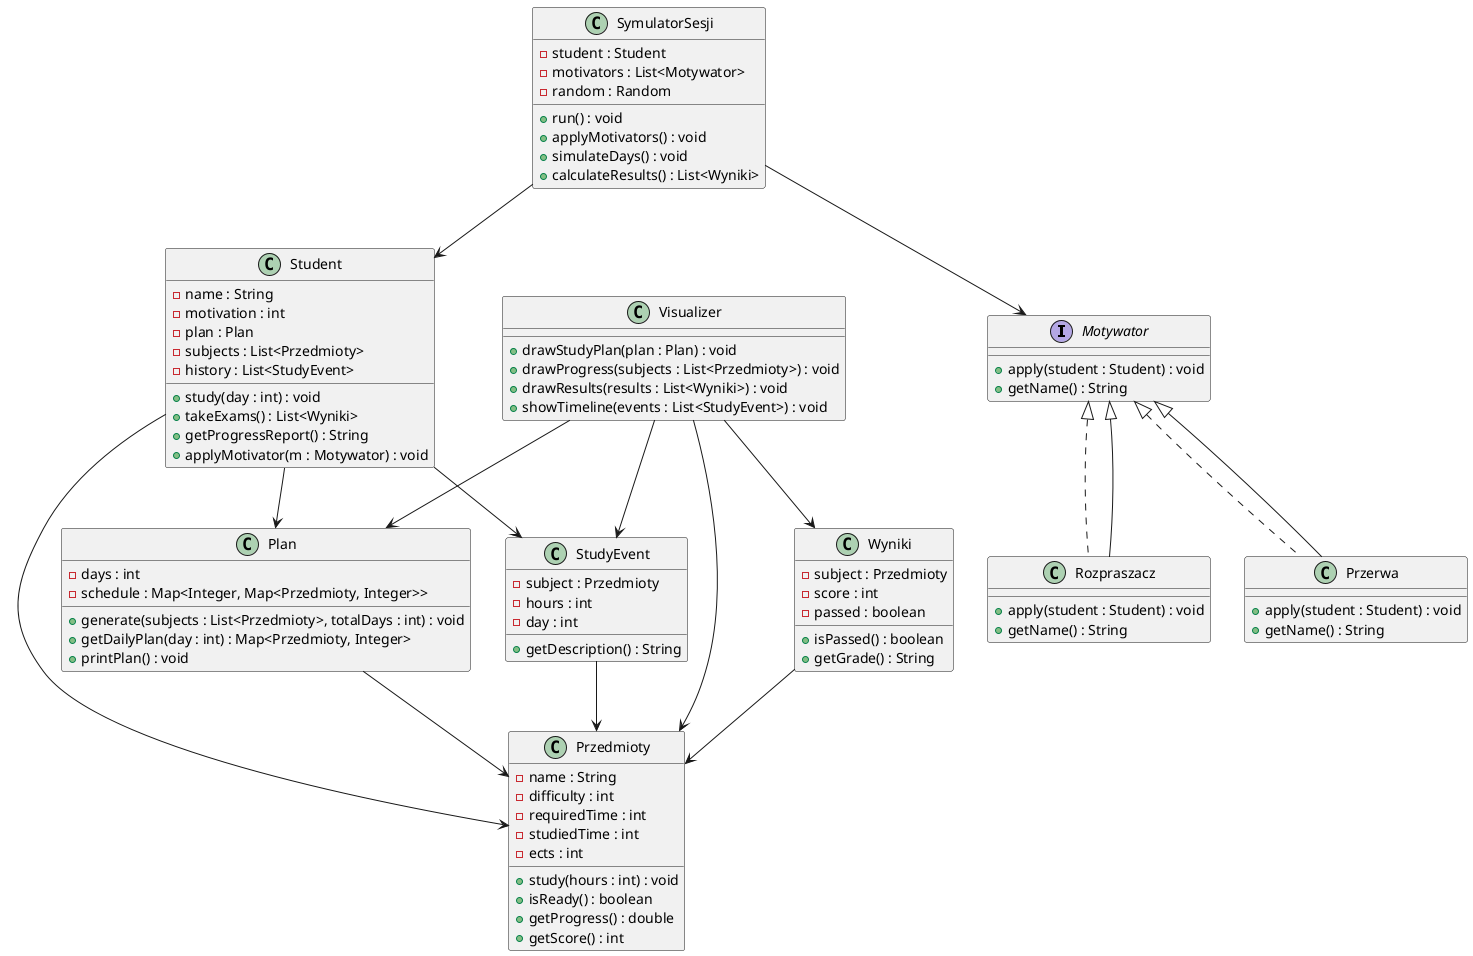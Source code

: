 @startuml
interface Motywator {
    + apply(student : Student) : void
    + getName() : String
}

class Przerwa implements Motywator {
    + apply(student : Student) : void
    + getName() : String
}

class Rozpraszacz implements Motywator {
    + apply(student : Student) : void
    + getName() : String
}

class StudyEvent {
    - subject : Przedmioty
    - hours : int
    - day : int
    + getDescription() : String
}

class Wyniki {
    - subject : Przedmioty
    - score : int
    - passed : boolean
    + isPassed() : boolean
    + getGrade() : String
}

class Przedmioty {
    - name : String
    - difficulty : int
    - requiredTime : int
    - studiedTime : int
    - ects : int
    + study(hours : int) : void
    + isReady() : boolean
    + getProgress() : double
    + getScore() : int
}

class Student {
    - name : String
    - motivation : int
    - plan : Plan
    - subjects : List<Przedmioty>
    - history : List<StudyEvent>
    + study(day : int) : void
    + takeExams() : List<Wyniki>
    + getProgressReport() : String
    + applyMotivator(m : Motywator) : void
}

class Plan {
    - days : int
    - schedule : Map<Integer, Map<Przedmioty, Integer>>
    + generate(subjects : List<Przedmioty>, totalDays : int) : void
    + getDailyPlan(day : int) : Map<Przedmioty, Integer>
    + printPlan() : void
}

class SymulatorSesji {
    - student : Student
    - motivators : List<Motywator>
    - random : Random
    + run() : void
    + applyMotivators() : void
    + simulateDays() : void
    + calculateResults() : List<Wyniki>
}

class Visualizer {
    + drawStudyPlan(plan : Plan) : void
    + drawProgress(subjects : List<Przedmioty>) : void
    + drawResults(results : List<Wyniki>) : void
    + showTimeline(events : List<StudyEvent>) : void
}

Motywator <|-- Przerwa
Motywator <|-- Rozpraszacz
Student --> Plan
Student --> Przedmioty
Student --> StudyEvent
Wyniki --> Przedmioty
StudyEvent --> Przedmioty
Plan --> Przedmioty
SymulatorSesji --> Student
SymulatorSesji --> Motywator
Visualizer --> Plan
Visualizer --> Przedmioty
Visualizer --> Wyniki
Visualizer --> StudyEvent


@enduml